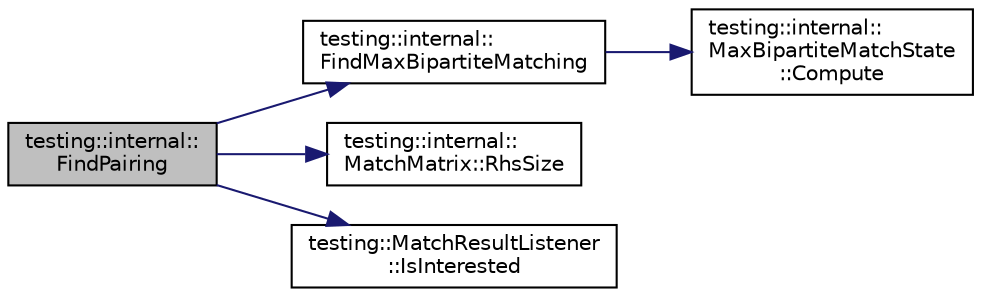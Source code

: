digraph "testing::internal::FindPairing"
{
  edge [fontname="Helvetica",fontsize="10",labelfontname="Helvetica",labelfontsize="10"];
  node [fontname="Helvetica",fontsize="10",shape=record];
  rankdir="LR";
  Node688 [label="testing::internal::\lFindPairing",height=0.2,width=0.4,color="black", fillcolor="grey75", style="filled", fontcolor="black"];
  Node688 -> Node689 [color="midnightblue",fontsize="10",style="solid",fontname="Helvetica"];
  Node689 [label="testing::internal::\lFindMaxBipartiteMatching",height=0.2,width=0.4,color="black", fillcolor="white", style="filled",URL="$d0/da7/namespacetesting_1_1internal.html#ae30bd8357c179334b2b09b0d689efccc"];
  Node689 -> Node690 [color="midnightblue",fontsize="10",style="solid",fontname="Helvetica"];
  Node690 [label="testing::internal::\lMaxBipartiteMatchState\l::Compute",height=0.2,width=0.4,color="black", fillcolor="white", style="filled",URL="$d7/d31/classtesting_1_1internal_1_1_max_bipartite_match_state.html#af6efab664ee390925b24d023f1368192"];
  Node688 -> Node691 [color="midnightblue",fontsize="10",style="solid",fontname="Helvetica"];
  Node691 [label="testing::internal::\lMatchMatrix::RhsSize",height=0.2,width=0.4,color="black", fillcolor="white", style="filled",URL="$d7/d20/classtesting_1_1internal_1_1_match_matrix.html#aff068e9fed3a42466c5da8766ac43134"];
  Node688 -> Node692 [color="midnightblue",fontsize="10",style="solid",fontname="Helvetica"];
  Node692 [label="testing::MatchResultListener\l::IsInterested",height=0.2,width=0.4,color="black", fillcolor="white", style="filled",URL="$d7/d01/classtesting_1_1_match_result_listener.html#ac34f9771f2ba6128cd6a1348b3aebda3"];
}
